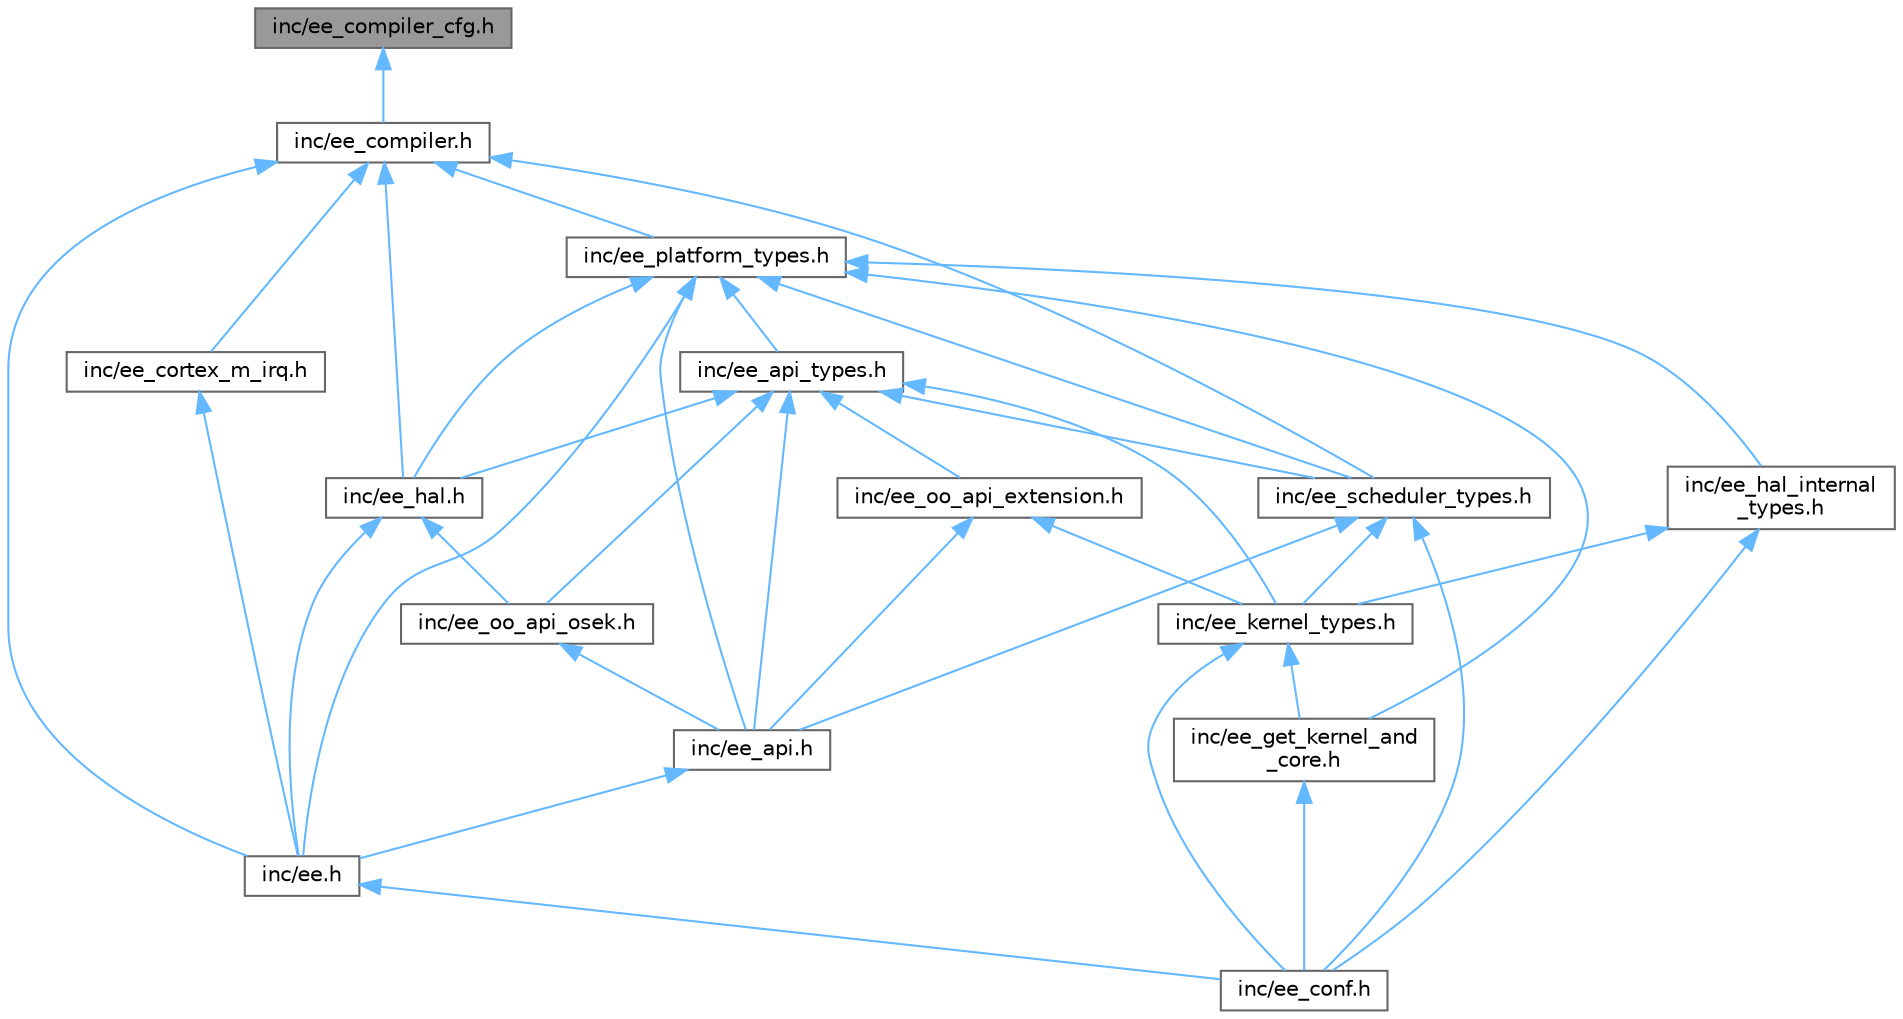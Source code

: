 digraph "inc/ee_compiler_cfg.h"
{
 // LATEX_PDF_SIZE
  bgcolor="transparent";
  edge [fontname=Helvetica,fontsize=10,labelfontname=Helvetica,labelfontsize=10];
  node [fontname=Helvetica,fontsize=10,shape=box,height=0.2,width=0.4];
  Node1 [id="Node000001",label="inc/ee_compiler_cfg.h",height=0.2,width=0.4,color="gray40", fillcolor="grey60", style="filled", fontcolor="black",tooltip="Compilers Cfg Collector."];
  Node1 -> Node2 [id="edge36_Node000001_Node000002",dir="back",color="steelblue1",style="solid",tooltip=" "];
  Node2 [id="Node000002",label="inc/ee_compiler.h",height=0.2,width=0.4,color="grey40", fillcolor="white", style="filled",URL="$ee__compiler_8h.html",tooltip="Compilers Abstraction File."];
  Node2 -> Node3 [id="edge37_Node000002_Node000003",dir="back",color="steelblue1",style="solid",tooltip=" "];
  Node3 [id="Node000003",label="inc/ee.h",height=0.2,width=0.4,color="grey40", fillcolor="white", style="filled",URL="$ee_8h.html",tooltip="Main Collector."];
  Node3 -> Node4 [id="edge38_Node000003_Node000004",dir="back",color="steelblue1",style="solid",tooltip=" "];
  Node4 [id="Node000004",label="inc/ee_conf.h",height=0.2,width=0.4,color="grey40", fillcolor="white", style="filled",URL="$ee__conf_8h.html",tooltip="Main Configuration Collector."];
  Node2 -> Node5 [id="edge39_Node000002_Node000005",dir="back",color="steelblue1",style="solid",tooltip=" "];
  Node5 [id="Node000005",label="inc/ee_cortex_m_irq.h",height=0.2,width=0.4,color="grey40", fillcolor="white", style="filled",URL="$ee__cortex__m__irq_8h.html",tooltip="ARM Cortex-M IRQs."];
  Node5 -> Node3 [id="edge40_Node000005_Node000003",dir="back",color="steelblue1",style="solid",tooltip=" "];
  Node2 -> Node6 [id="edge41_Node000002_Node000006",dir="back",color="steelblue1",style="solid",tooltip=" "];
  Node6 [id="Node000006",label="inc/ee_hal.h",height=0.2,width=0.4,color="grey40", fillcolor="white", style="filled",URL="$ee__hal_8h.html",tooltip="HAL support visible to the application."];
  Node6 -> Node3 [id="edge42_Node000006_Node000003",dir="back",color="steelblue1",style="solid",tooltip=" "];
  Node6 -> Node7 [id="edge43_Node000006_Node000007",dir="back",color="steelblue1",style="solid",tooltip=" "];
  Node7 [id="Node000007",label="inc/ee_oo_api_osek.h",height=0.2,width=0.4,color="grey40", fillcolor="white", style="filled",URL="$ee__oo__api__osek_8h.html",tooltip="OSEK Kernel APIs."];
  Node7 -> Node8 [id="edge44_Node000007_Node000008",dir="back",color="steelblue1",style="solid",tooltip=" "];
  Node8 [id="Node000008",label="inc/ee_api.h",height=0.2,width=0.4,color="grey40", fillcolor="white", style="filled",URL="$ee__api_8h.html",tooltip="OSEK Kernel APIs Collector."];
  Node8 -> Node3 [id="edge45_Node000008_Node000003",dir="back",color="steelblue1",style="solid",tooltip=" "];
  Node2 -> Node9 [id="edge46_Node000002_Node000009",dir="back",color="steelblue1",style="solid",tooltip=" "];
  Node9 [id="Node000009",label="inc/ee_platform_types.h",height=0.2,width=0.4,color="grey40", fillcolor="white", style="filled",URL="$ee__platform__types_8h.html",tooltip="Platform Types."];
  Node9 -> Node3 [id="edge47_Node000009_Node000003",dir="back",color="steelblue1",style="solid",tooltip=" "];
  Node9 -> Node8 [id="edge48_Node000009_Node000008",dir="back",color="steelblue1",style="solid",tooltip=" "];
  Node9 -> Node10 [id="edge49_Node000009_Node000010",dir="back",color="steelblue1",style="solid",tooltip=" "];
  Node10 [id="Node000010",label="inc/ee_api_types.h",height=0.2,width=0.4,color="grey40", fillcolor="white", style="filled",URL="$ee__api__types_8h.html",tooltip="OSEK Kernel API Types."];
  Node10 -> Node8 [id="edge50_Node000010_Node000008",dir="back",color="steelblue1",style="solid",tooltip=" "];
  Node10 -> Node6 [id="edge51_Node000010_Node000006",dir="back",color="steelblue1",style="solid",tooltip=" "];
  Node10 -> Node11 [id="edge52_Node000010_Node000011",dir="back",color="steelblue1",style="solid",tooltip=" "];
  Node11 [id="Node000011",label="inc/ee_kernel_types.h",height=0.2,width=0.4,color="grey40", fillcolor="white", style="filled",URL="$ee__kernel__types_8h.html",tooltip="OSEK Kernel Internal Types."];
  Node11 -> Node4 [id="edge53_Node000011_Node000004",dir="back",color="steelblue1",style="solid",tooltip=" "];
  Node11 -> Node12 [id="edge54_Node000011_Node000012",dir="back",color="steelblue1",style="solid",tooltip=" "];
  Node12 [id="Node000012",label="inc/ee_get_kernel_and\l_core.h",height=0.2,width=0.4,color="grey40", fillcolor="white", style="filled",URL="$ee__get__kernel__and__core_8h.html",tooltip="HAL internal."];
  Node12 -> Node4 [id="edge55_Node000012_Node000004",dir="back",color="steelblue1",style="solid",tooltip=" "];
  Node10 -> Node13 [id="edge56_Node000010_Node000013",dir="back",color="steelblue1",style="solid",tooltip=" "];
  Node13 [id="Node000013",label="inc/ee_oo_api_extension.h",height=0.2,width=0.4,color="grey40", fillcolor="white", style="filled",URL="$ee__oo__api__extension_8h.html",tooltip="OSEK Kernel Extended APIs."];
  Node13 -> Node8 [id="edge57_Node000013_Node000008",dir="back",color="steelblue1",style="solid",tooltip=" "];
  Node13 -> Node11 [id="edge58_Node000013_Node000011",dir="back",color="steelblue1",style="solid",tooltip=" "];
  Node10 -> Node7 [id="edge59_Node000010_Node000007",dir="back",color="steelblue1",style="solid",tooltip=" "];
  Node10 -> Node14 [id="edge60_Node000010_Node000014",dir="back",color="steelblue1",style="solid",tooltip=" "];
  Node14 [id="Node000014",label="inc/ee_scheduler_types.h",height=0.2,width=0.4,color="grey40", fillcolor="white", style="filled",URL="$ee__scheduler__types_8h.html",tooltip="Contains the types for different scheduler data structures."];
  Node14 -> Node8 [id="edge61_Node000014_Node000008",dir="back",color="steelblue1",style="solid",tooltip=" "];
  Node14 -> Node4 [id="edge62_Node000014_Node000004",dir="back",color="steelblue1",style="solid",tooltip=" "];
  Node14 -> Node11 [id="edge63_Node000014_Node000011",dir="back",color="steelblue1",style="solid",tooltip=" "];
  Node9 -> Node12 [id="edge64_Node000009_Node000012",dir="back",color="steelblue1",style="solid",tooltip=" "];
  Node9 -> Node6 [id="edge65_Node000009_Node000006",dir="back",color="steelblue1",style="solid",tooltip=" "];
  Node9 -> Node15 [id="edge66_Node000009_Node000015",dir="back",color="steelblue1",style="solid",tooltip=" "];
  Node15 [id="Node000015",label="inc/ee_hal_internal\l_types.h",height=0.2,width=0.4,color="grey40", fillcolor="white", style="filled",URL="$ee__hal__internal__types_8h.html",tooltip="HAL Internal Types."];
  Node15 -> Node4 [id="edge67_Node000015_Node000004",dir="back",color="steelblue1",style="solid",tooltip=" "];
  Node15 -> Node11 [id="edge68_Node000015_Node000011",dir="back",color="steelblue1",style="solid",tooltip=" "];
  Node9 -> Node14 [id="edge69_Node000009_Node000014",dir="back",color="steelblue1",style="solid",tooltip=" "];
  Node2 -> Node14 [id="edge70_Node000002_Node000014",dir="back",color="steelblue1",style="solid",tooltip=" "];
}

